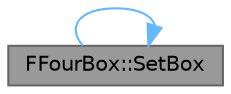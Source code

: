 digraph "FFourBox::SetBox"
{
 // INTERACTIVE_SVG=YES
 // LATEX_PDF_SIZE
  bgcolor="transparent";
  edge [fontname=Helvetica,fontsize=10,labelfontname=Helvetica,labelfontsize=10];
  node [fontname=Helvetica,fontsize=10,shape=box,height=0.2,width=0.4];
  rankdir="LR";
  Node1 [id="Node000001",label="FFourBox::SetBox",height=0.2,width=0.4,color="gray40", fillcolor="grey60", style="filled", fontcolor="black",tooltip="Sets the box at the passed in index to the passed in box."];
  Node1 -> Node1 [id="edge1_Node000001_Node000001",color="steelblue1",style="solid",tooltip=" "];
}

